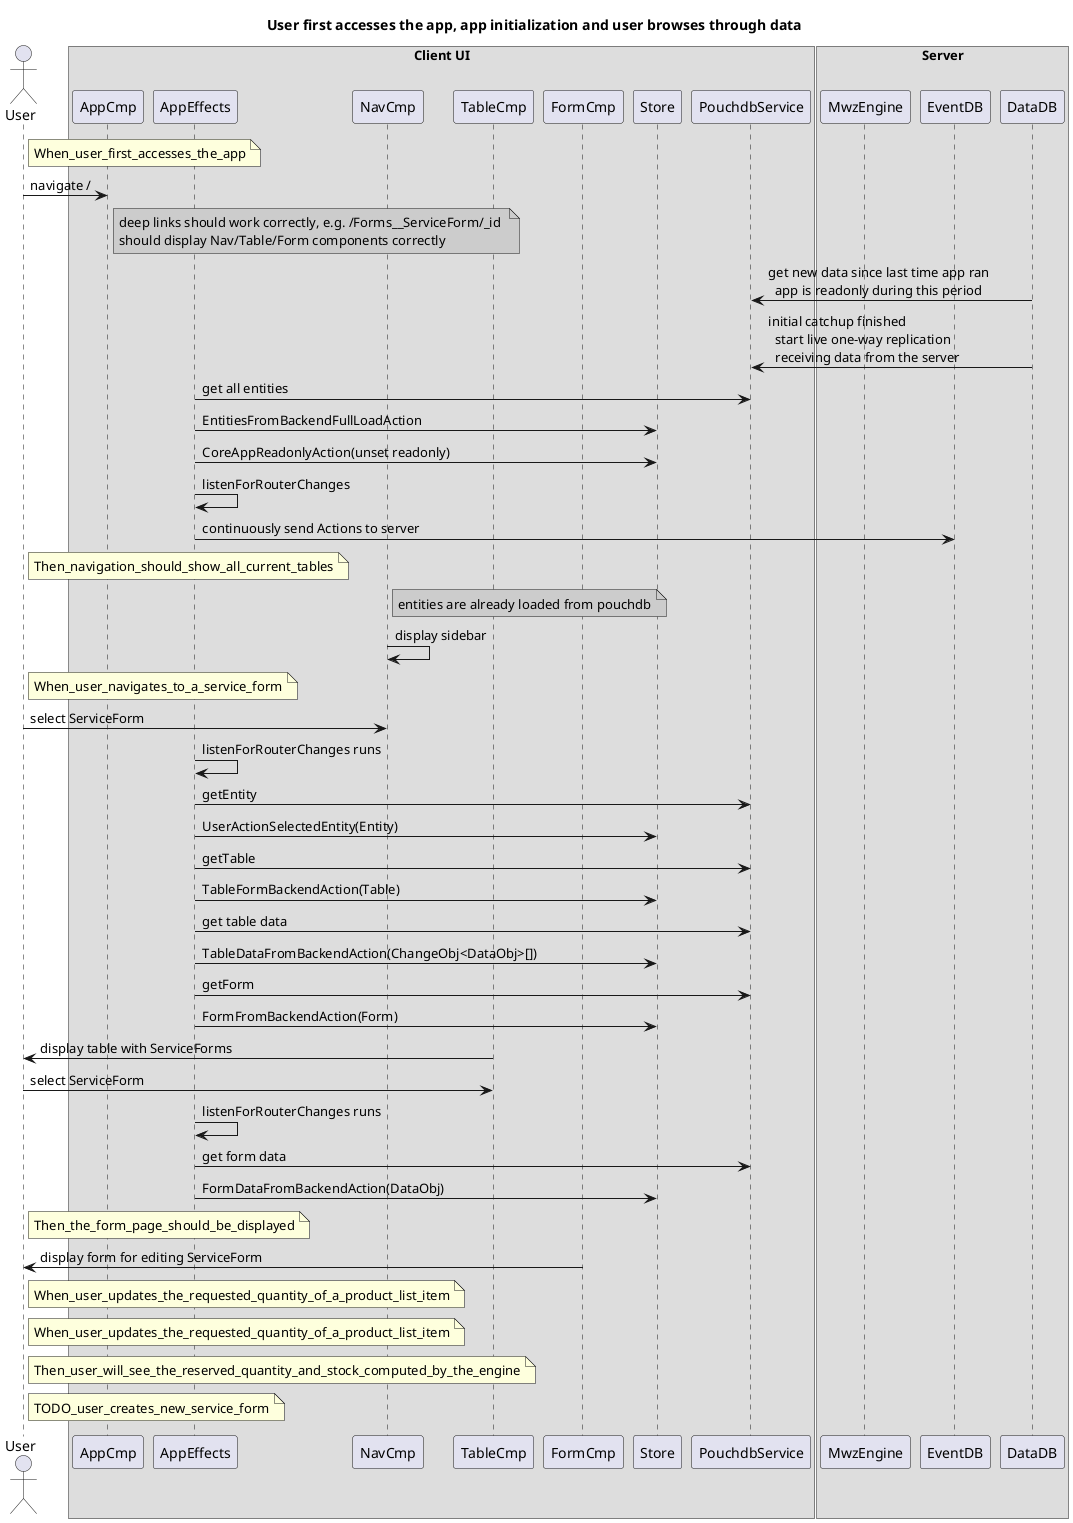 @startuml init_and_view_flows

title User first accesses the app, app initialization and user browses through data

actor User
box "Client UI"
    participant AppCmp
    participant AppEffects
    participant NavCmp
    participant TableCmp
    participant FormCmp
    participant Store
    participant PouchdbService
end box
box "Server"
    participant MwzEngine
    participant EventDB
    participant DataDB
end box

note right of User: When_user_first_accesses_the_app
User -> AppCmp: navigate /
note right of AppCmp #CCCCCC
deep links should work correctly, e.g. /Forms__ServiceForm/_id 
should display Nav/Table/Form components correctly
end note

PouchdbService <- DataDB: get new data since last time app ran\n\
  app is readonly during this period
PouchdbService <- DataDB: initial catchup finished\n\
  start live one-way replication\n\
  receiving data from the server

AppEffects -> PouchdbService: get all entities
AppEffects -> Store: EntitiesFromBackendFullLoadAction
AppEffects -> Store: CoreAppReadonlyAction(unset readonly)
AppEffects -> AppEffects: listenForRouterChanges
AppEffects -> EventDB: continuously send Actions to server

note right of User: Then_navigation_should_show_all_current_tables
note right of NavCmp #CCCCCC: entities are already loaded from pouchdb
NavCmp -> NavCmp: display sidebar

note right of User: When_user_navigates_to_a_service_form

User -> NavCmp: select ServiceForm
AppEffects -> AppEffects: listenForRouterChanges runs
AppEffects -> PouchdbService: getEntity
AppEffects -> Store: UserActionSelectedEntity(Entity)
AppEffects -> PouchdbService: getTable
AppEffects -> Store: TableFormBackendAction(Table)
AppEffects -> PouchdbService: get table data
AppEffects -> Store: TableDataFromBackendAction(ChangeObj<DataObj>[])
AppEffects -> PouchdbService: getForm
AppEffects -> Store: FormFromBackendAction(Form)

User <- TableCmp: display table with ServiceForms
User -> TableCmp: select ServiceForm

AppEffects -> AppEffects: listenForRouterChanges runs
AppEffects -> PouchdbService: get form data
AppEffects -> Store: FormDataFromBackendAction(DataObj)

note right of User: Then_the_form_page_should_be_displayed
User <- FormCmp: display form for editing ServiceForm

note right of User: When_user_updates_the_requested_quantity_of_a_product_list_item
note right of User: When_user_updates_the_requested_quantity_of_a_product_list_item
note right of User: Then_user_will_see_the_reserved_quantity_and_stock_computed_by_the_engine
note right of User: TODO_user_creates_new_service_form

@enduml
